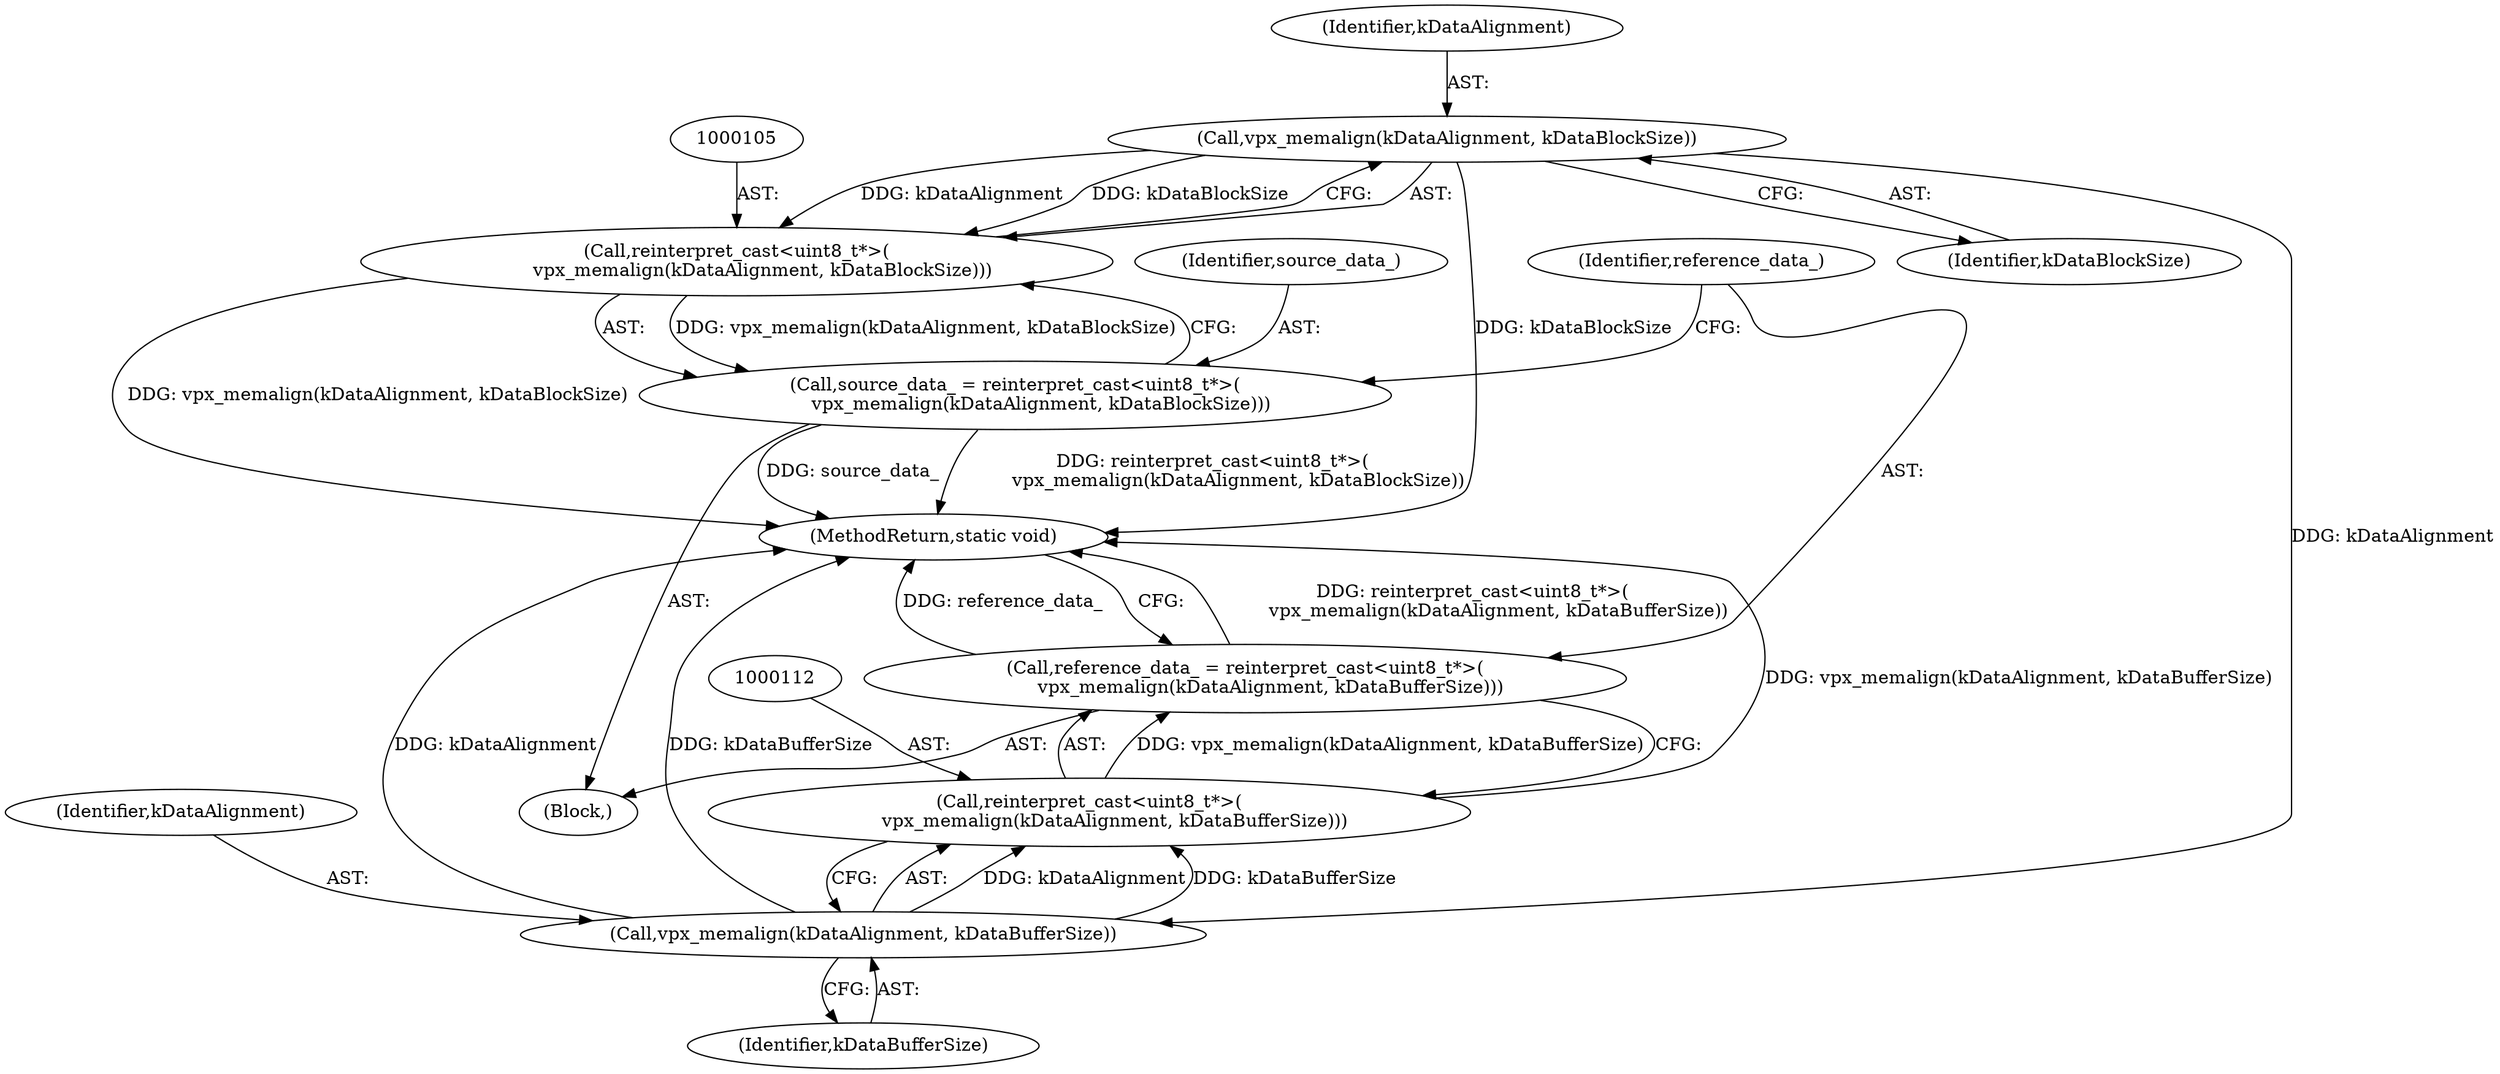 digraph "1_Android_5a9753fca56f0eeb9f61e342b2fccffc364f9426_103@API" {
"1000106" [label="(Call,vpx_memalign(kDataAlignment, kDataBlockSize))"];
"1000104" [label="(Call,reinterpret_cast<uint8_t*>(\n         vpx_memalign(kDataAlignment, kDataBlockSize)))"];
"1000102" [label="(Call,source_data_ = reinterpret_cast<uint8_t*>(\n         vpx_memalign(kDataAlignment, kDataBlockSize)))"];
"1000113" [label="(Call,vpx_memalign(kDataAlignment, kDataBufferSize))"];
"1000111" [label="(Call,reinterpret_cast<uint8_t*>(\n         vpx_memalign(kDataAlignment, kDataBufferSize)))"];
"1000109" [label="(Call,reference_data_ = reinterpret_cast<uint8_t*>(\n         vpx_memalign(kDataAlignment, kDataBufferSize)))"];
"1000106" [label="(Call,vpx_memalign(kDataAlignment, kDataBlockSize))"];
"1000101" [label="(Block,)"];
"1000110" [label="(Identifier,reference_data_)"];
"1000111" [label="(Call,reinterpret_cast<uint8_t*>(\n         vpx_memalign(kDataAlignment, kDataBufferSize)))"];
"1000102" [label="(Call,source_data_ = reinterpret_cast<uint8_t*>(\n         vpx_memalign(kDataAlignment, kDataBlockSize)))"];
"1000104" [label="(Call,reinterpret_cast<uint8_t*>(\n         vpx_memalign(kDataAlignment, kDataBlockSize)))"];
"1000108" [label="(Identifier,kDataBlockSize)"];
"1000107" [label="(Identifier,kDataAlignment)"];
"1000115" [label="(Identifier,kDataBufferSize)"];
"1000116" [label="(MethodReturn,static void)"];
"1000113" [label="(Call,vpx_memalign(kDataAlignment, kDataBufferSize))"];
"1000114" [label="(Identifier,kDataAlignment)"];
"1000103" [label="(Identifier,source_data_)"];
"1000109" [label="(Call,reference_data_ = reinterpret_cast<uint8_t*>(\n         vpx_memalign(kDataAlignment, kDataBufferSize)))"];
"1000106" -> "1000104"  [label="AST: "];
"1000106" -> "1000108"  [label="CFG: "];
"1000107" -> "1000106"  [label="AST: "];
"1000108" -> "1000106"  [label="AST: "];
"1000104" -> "1000106"  [label="CFG: "];
"1000106" -> "1000116"  [label="DDG: kDataBlockSize"];
"1000106" -> "1000104"  [label="DDG: kDataAlignment"];
"1000106" -> "1000104"  [label="DDG: kDataBlockSize"];
"1000106" -> "1000113"  [label="DDG: kDataAlignment"];
"1000104" -> "1000102"  [label="AST: "];
"1000105" -> "1000104"  [label="AST: "];
"1000102" -> "1000104"  [label="CFG: "];
"1000104" -> "1000116"  [label="DDG: vpx_memalign(kDataAlignment, kDataBlockSize)"];
"1000104" -> "1000102"  [label="DDG: vpx_memalign(kDataAlignment, kDataBlockSize)"];
"1000102" -> "1000101"  [label="AST: "];
"1000103" -> "1000102"  [label="AST: "];
"1000110" -> "1000102"  [label="CFG: "];
"1000102" -> "1000116"  [label="DDG: reinterpret_cast<uint8_t*>(\n         vpx_memalign(kDataAlignment, kDataBlockSize))"];
"1000102" -> "1000116"  [label="DDG: source_data_"];
"1000113" -> "1000111"  [label="AST: "];
"1000113" -> "1000115"  [label="CFG: "];
"1000114" -> "1000113"  [label="AST: "];
"1000115" -> "1000113"  [label="AST: "];
"1000111" -> "1000113"  [label="CFG: "];
"1000113" -> "1000116"  [label="DDG: kDataAlignment"];
"1000113" -> "1000116"  [label="DDG: kDataBufferSize"];
"1000113" -> "1000111"  [label="DDG: kDataAlignment"];
"1000113" -> "1000111"  [label="DDG: kDataBufferSize"];
"1000111" -> "1000109"  [label="AST: "];
"1000112" -> "1000111"  [label="AST: "];
"1000109" -> "1000111"  [label="CFG: "];
"1000111" -> "1000116"  [label="DDG: vpx_memalign(kDataAlignment, kDataBufferSize)"];
"1000111" -> "1000109"  [label="DDG: vpx_memalign(kDataAlignment, kDataBufferSize)"];
"1000109" -> "1000101"  [label="AST: "];
"1000110" -> "1000109"  [label="AST: "];
"1000116" -> "1000109"  [label="CFG: "];
"1000109" -> "1000116"  [label="DDG: reinterpret_cast<uint8_t*>(\n         vpx_memalign(kDataAlignment, kDataBufferSize))"];
"1000109" -> "1000116"  [label="DDG: reference_data_"];
}

